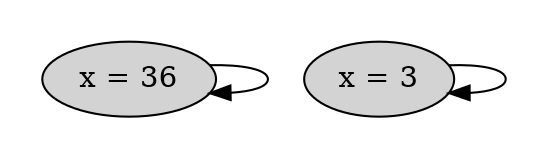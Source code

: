 strict digraph DiskGraph {
nodesep=0.35;
subgraph cluster_graph {
color="white";
7158667421841284535 [label="x = 3",style = filled]
-2107070978234369147 [label="x = 36",style = filled]
7158667421841284535 -> 7158667421841284535 [label="",color="black",fontcolor="black"];
-2107070978234369147 -> -2107070978234369147 [label="",color="black",fontcolor="black"];
{rank = same; -2107070978234369147;7158667421841284535;}
}
}